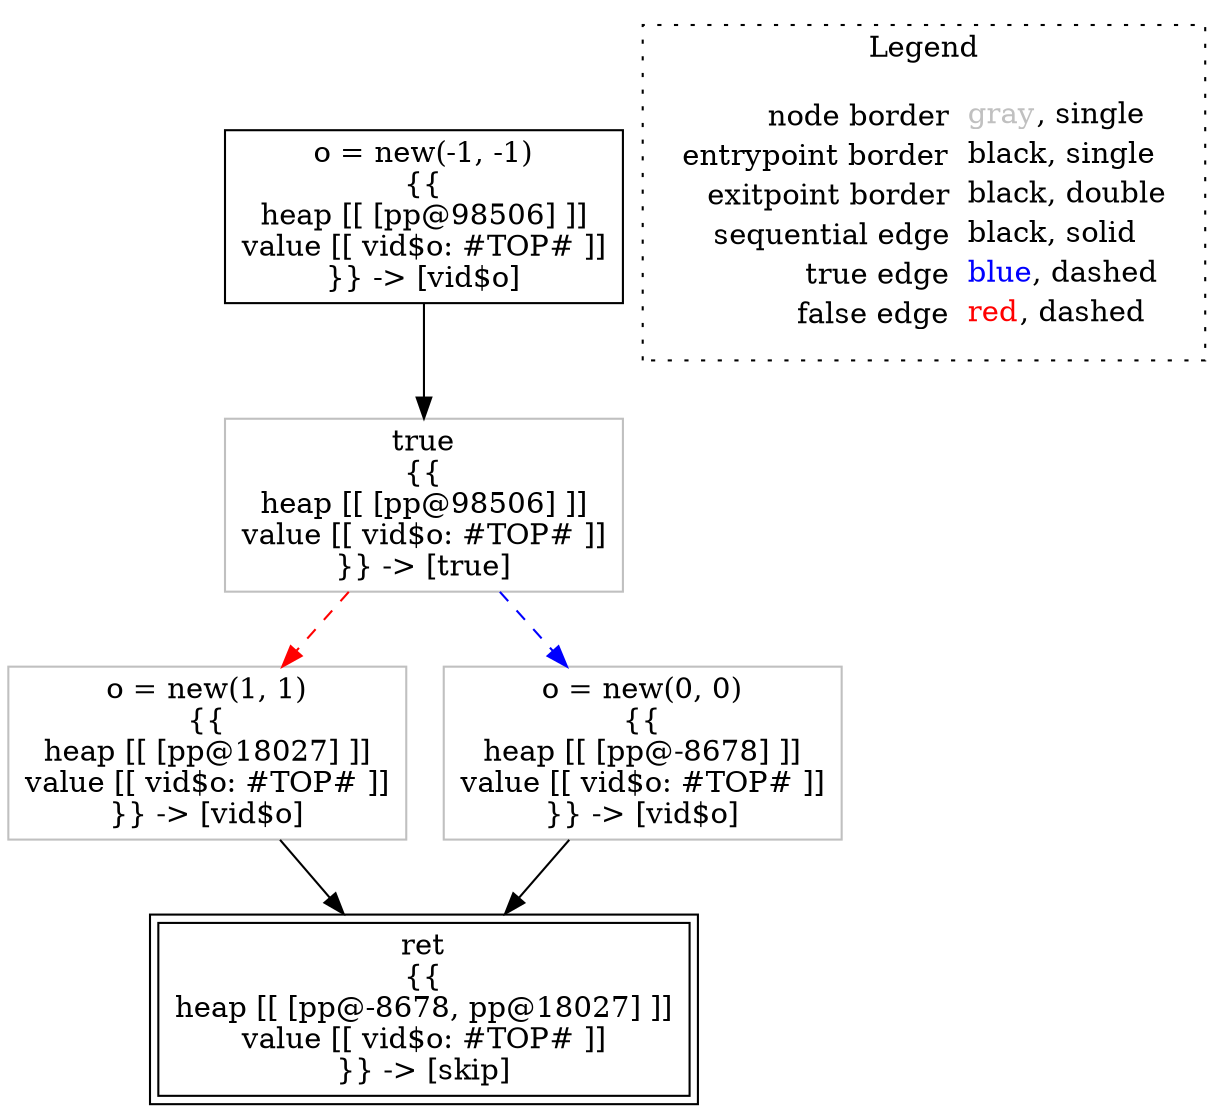digraph {
	"node0" [shape="rect",color="black",label=<o = new(-1, -1)<BR/>{{<BR/>heap [[ [pp@98506] ]]<BR/>value [[ vid$o: #TOP# ]]<BR/>}} -&gt; [vid$o]>];
	"node1" [shape="rect",color="gray",label=<true<BR/>{{<BR/>heap [[ [pp@98506] ]]<BR/>value [[ vid$o: #TOP# ]]<BR/>}} -&gt; [true]>];
	"node2" [shape="rect",color="gray",label=<o = new(1, 1)<BR/>{{<BR/>heap [[ [pp@18027] ]]<BR/>value [[ vid$o: #TOP# ]]<BR/>}} -&gt; [vid$o]>];
	"node3" [shape="rect",color="black",peripheries="2",label=<ret<BR/>{{<BR/>heap [[ [pp@-8678, pp@18027] ]]<BR/>value [[ vid$o: #TOP# ]]<BR/>}} -&gt; [skip]>];
	"node4" [shape="rect",color="gray",label=<o = new(0, 0)<BR/>{{<BR/>heap [[ [pp@-8678] ]]<BR/>value [[ vid$o: #TOP# ]]<BR/>}} -&gt; [vid$o]>];
	"node1" -> "node2" [color="red",style="dashed"];
	"node1" -> "node4" [color="blue",style="dashed"];
	"node2" -> "node3" [color="black"];
	"node0" -> "node1" [color="black"];
	"node4" -> "node3" [color="black"];
subgraph cluster_legend {
	label="Legend";
	style=dotted;
	node [shape=plaintext];
	"legend" [label=<<table border="0" cellpadding="2" cellspacing="0" cellborder="0"><tr><td align="right">node border&nbsp;</td><td align="left"><font color="gray">gray</font>, single</td></tr><tr><td align="right">entrypoint border&nbsp;</td><td align="left"><font color="black">black</font>, single</td></tr><tr><td align="right">exitpoint border&nbsp;</td><td align="left"><font color="black">black</font>, double</td></tr><tr><td align="right">sequential edge&nbsp;</td><td align="left"><font color="black">black</font>, solid</td></tr><tr><td align="right">true edge&nbsp;</td><td align="left"><font color="blue">blue</font>, dashed</td></tr><tr><td align="right">false edge&nbsp;</td><td align="left"><font color="red">red</font>, dashed</td></tr></table>>];
}

}

